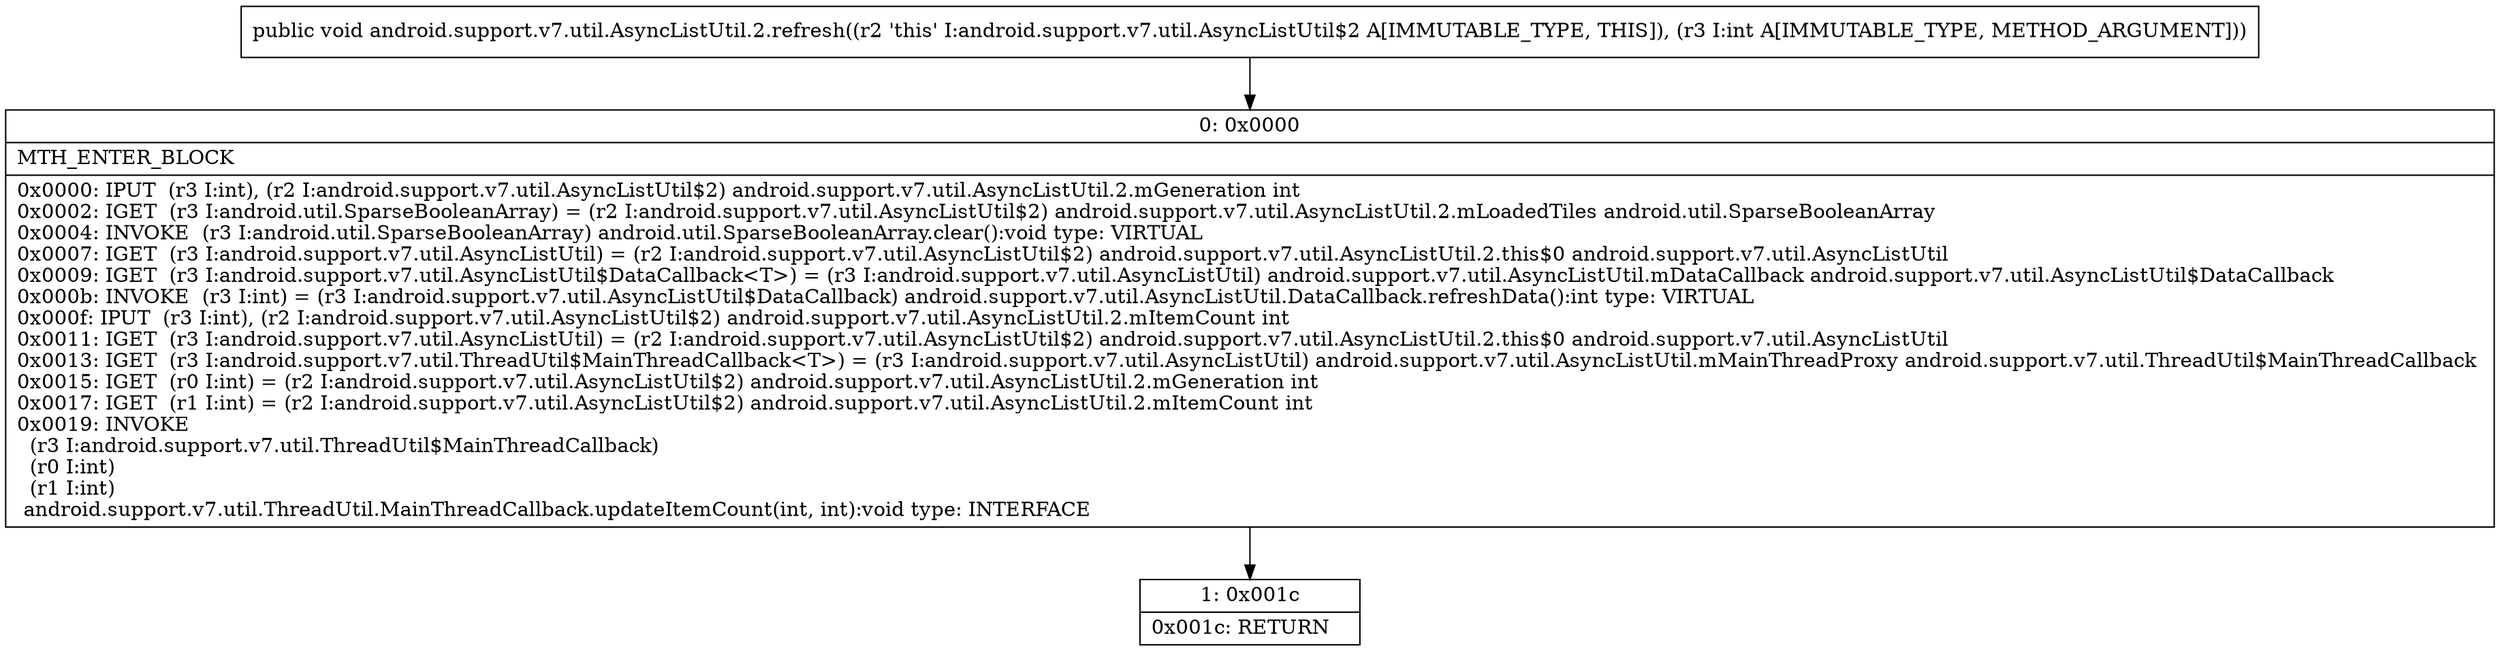 digraph "CFG forandroid.support.v7.util.AsyncListUtil.2.refresh(I)V" {
Node_0 [shape=record,label="{0\:\ 0x0000|MTH_ENTER_BLOCK\l|0x0000: IPUT  (r3 I:int), (r2 I:android.support.v7.util.AsyncListUtil$2) android.support.v7.util.AsyncListUtil.2.mGeneration int \l0x0002: IGET  (r3 I:android.util.SparseBooleanArray) = (r2 I:android.support.v7.util.AsyncListUtil$2) android.support.v7.util.AsyncListUtil.2.mLoadedTiles android.util.SparseBooleanArray \l0x0004: INVOKE  (r3 I:android.util.SparseBooleanArray) android.util.SparseBooleanArray.clear():void type: VIRTUAL \l0x0007: IGET  (r3 I:android.support.v7.util.AsyncListUtil) = (r2 I:android.support.v7.util.AsyncListUtil$2) android.support.v7.util.AsyncListUtil.2.this$0 android.support.v7.util.AsyncListUtil \l0x0009: IGET  (r3 I:android.support.v7.util.AsyncListUtil$DataCallback\<T\>) = (r3 I:android.support.v7.util.AsyncListUtil) android.support.v7.util.AsyncListUtil.mDataCallback android.support.v7.util.AsyncListUtil$DataCallback \l0x000b: INVOKE  (r3 I:int) = (r3 I:android.support.v7.util.AsyncListUtil$DataCallback) android.support.v7.util.AsyncListUtil.DataCallback.refreshData():int type: VIRTUAL \l0x000f: IPUT  (r3 I:int), (r2 I:android.support.v7.util.AsyncListUtil$2) android.support.v7.util.AsyncListUtil.2.mItemCount int \l0x0011: IGET  (r3 I:android.support.v7.util.AsyncListUtil) = (r2 I:android.support.v7.util.AsyncListUtil$2) android.support.v7.util.AsyncListUtil.2.this$0 android.support.v7.util.AsyncListUtil \l0x0013: IGET  (r3 I:android.support.v7.util.ThreadUtil$MainThreadCallback\<T\>) = (r3 I:android.support.v7.util.AsyncListUtil) android.support.v7.util.AsyncListUtil.mMainThreadProxy android.support.v7.util.ThreadUtil$MainThreadCallback \l0x0015: IGET  (r0 I:int) = (r2 I:android.support.v7.util.AsyncListUtil$2) android.support.v7.util.AsyncListUtil.2.mGeneration int \l0x0017: IGET  (r1 I:int) = (r2 I:android.support.v7.util.AsyncListUtil$2) android.support.v7.util.AsyncListUtil.2.mItemCount int \l0x0019: INVOKE  \l  (r3 I:android.support.v7.util.ThreadUtil$MainThreadCallback)\l  (r0 I:int)\l  (r1 I:int)\l android.support.v7.util.ThreadUtil.MainThreadCallback.updateItemCount(int, int):void type: INTERFACE \l}"];
Node_1 [shape=record,label="{1\:\ 0x001c|0x001c: RETURN   \l}"];
MethodNode[shape=record,label="{public void android.support.v7.util.AsyncListUtil.2.refresh((r2 'this' I:android.support.v7.util.AsyncListUtil$2 A[IMMUTABLE_TYPE, THIS]), (r3 I:int A[IMMUTABLE_TYPE, METHOD_ARGUMENT])) }"];
MethodNode -> Node_0;
Node_0 -> Node_1;
}


